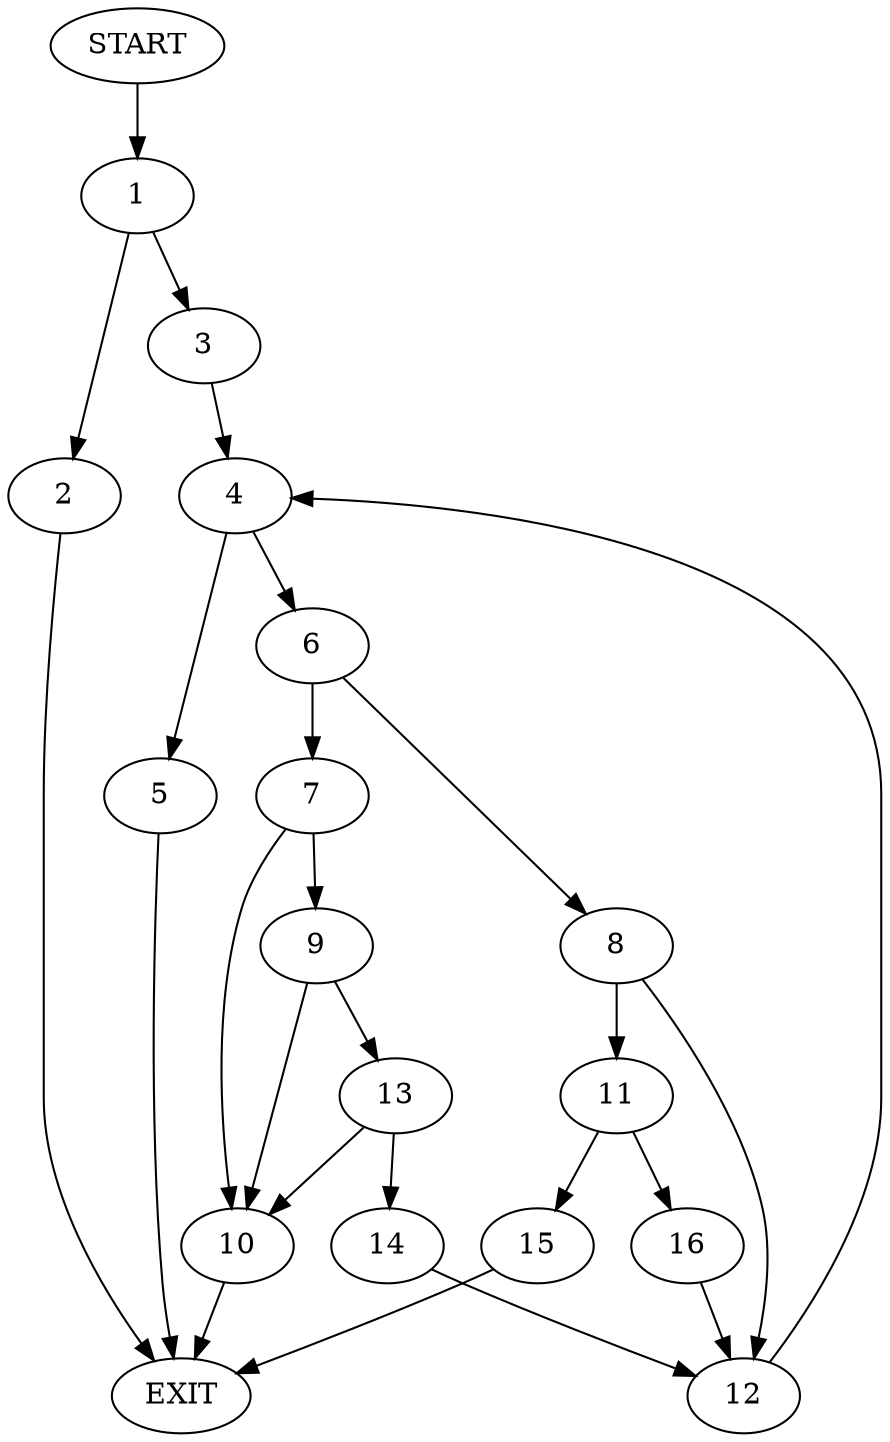 digraph {
0 [label="START"]
17 [label="EXIT"]
0 -> 1
1 -> 2
1 -> 3
3 -> 4
2 -> 17
4 -> 5
4 -> 6
5 -> 17
6 -> 7
6 -> 8
7 -> 9
7 -> 10
8 -> 11
8 -> 12
9 -> 13
9 -> 10
10 -> 17
13 -> 14
13 -> 10
14 -> 12
12 -> 4
11 -> 15
11 -> 16
16 -> 12
15 -> 17
}
